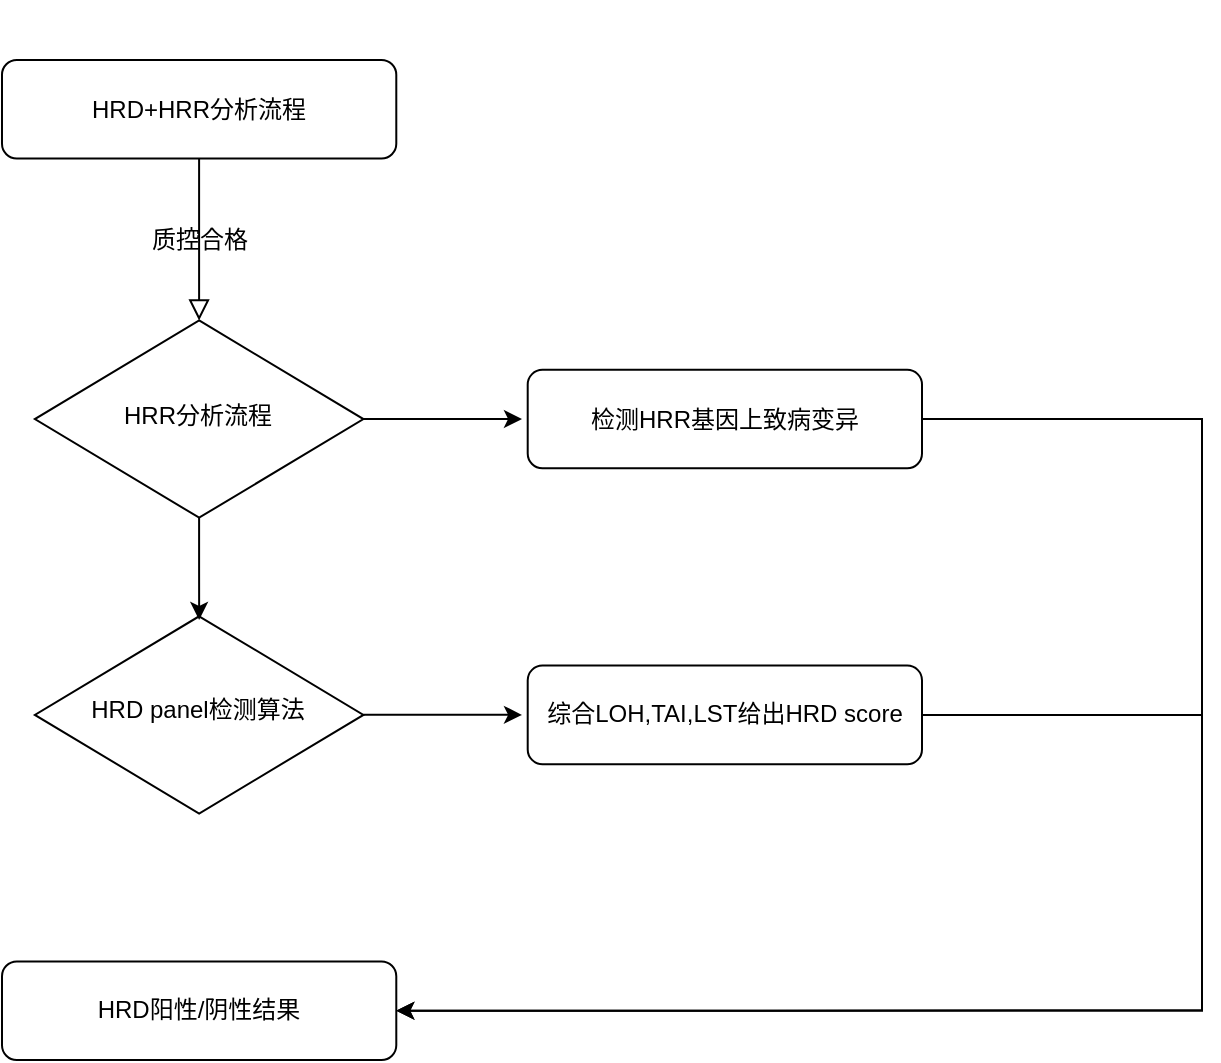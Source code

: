 <mxfile version="14.0.1" type="github">
  <diagram id="C5RBs43oDa-KdzZeNtuy" name="Page-1">
    <mxGraphModel dx="1422" dy="706" grid="1" gridSize="10" guides="1" tooltips="1" connect="1" arrows="1" fold="1" page="1" pageScale="1" pageWidth="827" pageHeight="1169" math="0" shadow="0">
      <root>
        <mxCell id="WIyWlLk6GJQsqaUBKTNV-0" />
        <mxCell id="WIyWlLk6GJQsqaUBKTNV-1" parent="WIyWlLk6GJQsqaUBKTNV-0" />
        <mxCell id="J2_icAVwy_P44UtCuVM9-0" value="" style="group" vertex="1" connectable="0" parent="WIyWlLk6GJQsqaUBKTNV-1">
          <mxGeometry x="160" y="40" width="460" height="530" as="geometry" />
        </mxCell>
        <mxCell id="WIyWlLk6GJQsqaUBKTNV-3" value="HRD+HRR分析流程" style="rounded=1;whiteSpace=wrap;html=1;fontSize=12;glass=0;strokeWidth=1;shadow=0;" parent="J2_icAVwy_P44UtCuVM9-0" vertex="1">
          <mxGeometry y="30" width="197.143" height="49.302" as="geometry" />
        </mxCell>
        <mxCell id="WIyWlLk6GJQsqaUBKTNV-6" value="HRR分析流程" style="rhombus;whiteSpace=wrap;html=1;shadow=0;fontFamily=Helvetica;fontSize=12;align=center;strokeWidth=1;spacing=6;spacingTop=-4;" parent="J2_icAVwy_P44UtCuVM9-0" vertex="1">
          <mxGeometry x="16.429" y="160.233" width="164.286" height="98.605" as="geometry" />
        </mxCell>
        <mxCell id="WIyWlLk6GJQsqaUBKTNV-2" value="" style="rounded=0;html=1;jettySize=auto;orthogonalLoop=1;fontSize=11;endArrow=block;endFill=0;endSize=8;strokeWidth=1;shadow=0;labelBackgroundColor=none;edgeStyle=orthogonalEdgeStyle;" parent="J2_icAVwy_P44UtCuVM9-0" source="WIyWlLk6GJQsqaUBKTNV-3" target="WIyWlLk6GJQsqaUBKTNV-6" edge="1">
          <mxGeometry relative="1" as="geometry" />
        </mxCell>
        <mxCell id="J2_icAVwy_P44UtCuVM9-6" style="edgeStyle=orthogonalEdgeStyle;rounded=0;orthogonalLoop=1;jettySize=auto;html=1;entryX=1;entryY=0.5;entryDx=0;entryDy=0;" edge="1" parent="J2_icAVwy_P44UtCuVM9-0" source="WIyWlLk6GJQsqaUBKTNV-7" target="WIyWlLk6GJQsqaUBKTNV-11">
          <mxGeometry relative="1" as="geometry">
            <Array as="points">
              <mxPoint x="600" y="210" />
              <mxPoint x="600" y="505" />
            </Array>
          </mxGeometry>
        </mxCell>
        <mxCell id="WIyWlLk6GJQsqaUBKTNV-7" value="检测HRR基因上致病变异" style="rounded=1;whiteSpace=wrap;html=1;fontSize=12;glass=0;strokeWidth=1;shadow=0;" parent="J2_icAVwy_P44UtCuVM9-0" vertex="1">
          <mxGeometry x="262.857" y="184.884" width="197.143" height="49.302" as="geometry" />
        </mxCell>
        <mxCell id="WIyWlLk6GJQsqaUBKTNV-10" value="HRD panel检测算法" style="rhombus;whiteSpace=wrap;html=1;shadow=0;fontFamily=Helvetica;fontSize=12;align=center;strokeWidth=1;spacing=6;spacingTop=-4;" parent="J2_icAVwy_P44UtCuVM9-0" vertex="1">
          <mxGeometry x="16.429" y="308.14" width="164.286" height="98.605" as="geometry" />
        </mxCell>
        <mxCell id="WIyWlLk6GJQsqaUBKTNV-11" value="HRD阳性/阴性结果" style="rounded=1;whiteSpace=wrap;html=1;fontSize=12;glass=0;strokeWidth=1;shadow=0;" parent="J2_icAVwy_P44UtCuVM9-0" vertex="1">
          <mxGeometry y="480.698" width="197.143" height="49.302" as="geometry" />
        </mxCell>
        <mxCell id="J2_icAVwy_P44UtCuVM9-7" style="edgeStyle=orthogonalEdgeStyle;rounded=0;orthogonalLoop=1;jettySize=auto;html=1;entryX=1;entryY=0.5;entryDx=0;entryDy=0;" edge="1" parent="J2_icAVwy_P44UtCuVM9-0" source="WIyWlLk6GJQsqaUBKTNV-12" target="WIyWlLk6GJQsqaUBKTNV-11">
          <mxGeometry relative="1" as="geometry">
            <Array as="points">
              <mxPoint x="600" y="358" />
              <mxPoint x="600" y="505" />
            </Array>
          </mxGeometry>
        </mxCell>
        <mxCell id="WIyWlLk6GJQsqaUBKTNV-12" value="综合LOH,TAI,LST给出HRD score" style="rounded=1;whiteSpace=wrap;html=1;fontSize=12;glass=0;strokeWidth=1;shadow=0;" parent="J2_icAVwy_P44UtCuVM9-0" vertex="1">
          <mxGeometry x="262.857" y="332.791" width="197.143" height="49.302" as="geometry" />
        </mxCell>
        <mxCell id="J2_icAVwy_P44UtCuVM9-2" value="质控合格" style="text;html=1;strokeColor=none;fillColor=none;align=center;verticalAlign=middle;whiteSpace=wrap;rounded=0;" vertex="1" parent="J2_icAVwy_P44UtCuVM9-0">
          <mxGeometry x="38.57" y="100" width="120" height="40" as="geometry" />
        </mxCell>
        <mxCell id="J2_icAVwy_P44UtCuVM9-1" style="edgeStyle=orthogonalEdgeStyle;rounded=0;orthogonalLoop=1;jettySize=auto;html=1;" edge="1" parent="WIyWlLk6GJQsqaUBKTNV-1" source="WIyWlLk6GJQsqaUBKTNV-6">
          <mxGeometry relative="1" as="geometry">
            <mxPoint x="420" y="249.535" as="targetPoint" />
          </mxGeometry>
        </mxCell>
        <mxCell id="J2_icAVwy_P44UtCuVM9-3" style="edgeStyle=orthogonalEdgeStyle;rounded=0;orthogonalLoop=1;jettySize=auto;html=1;" edge="1" parent="WIyWlLk6GJQsqaUBKTNV-1" source="WIyWlLk6GJQsqaUBKTNV-6">
          <mxGeometry relative="1" as="geometry">
            <mxPoint x="258.571" y="350" as="targetPoint" />
          </mxGeometry>
        </mxCell>
        <mxCell id="J2_icAVwy_P44UtCuVM9-4" style="edgeStyle=orthogonalEdgeStyle;rounded=0;orthogonalLoop=1;jettySize=auto;html=1;" edge="1" parent="WIyWlLk6GJQsqaUBKTNV-1" source="WIyWlLk6GJQsqaUBKTNV-10">
          <mxGeometry relative="1" as="geometry">
            <mxPoint x="420" y="397.442" as="targetPoint" />
          </mxGeometry>
        </mxCell>
      </root>
    </mxGraphModel>
  </diagram>
</mxfile>
